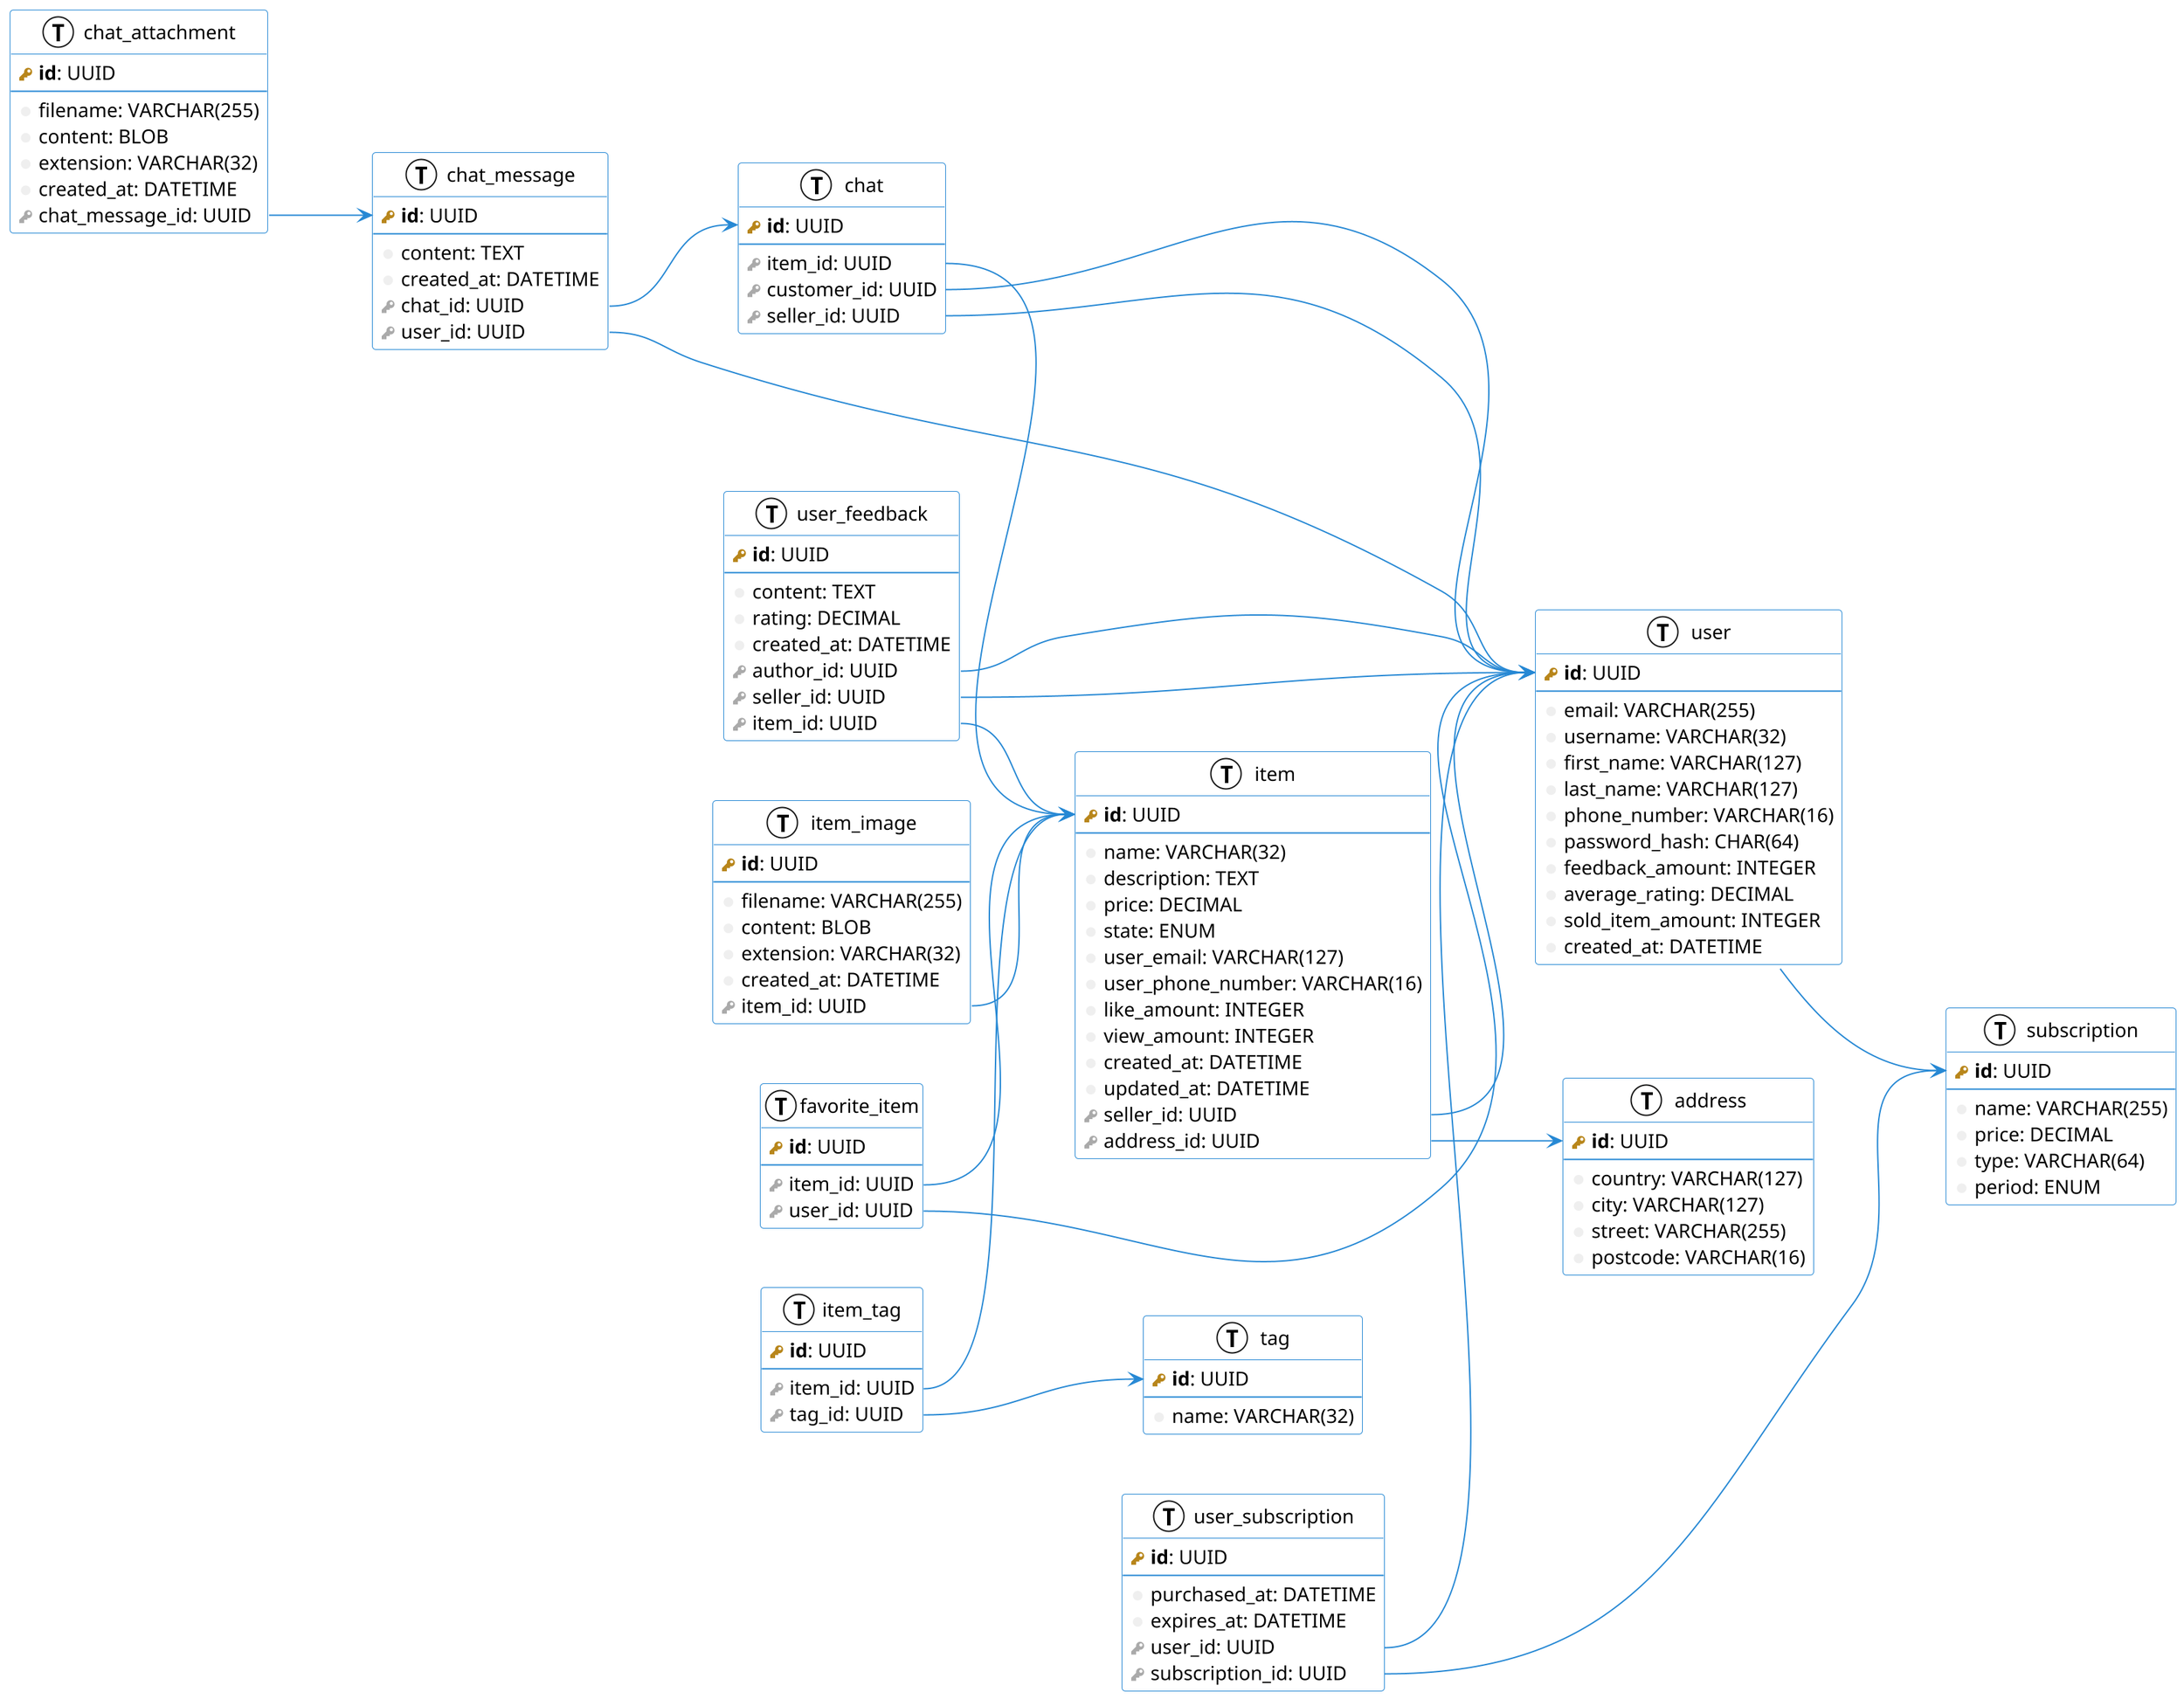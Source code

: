 @startuml
left to right direction
skinparam roundcorner 5
skinparam shadowing false
scale 2

skinparam class {
    BackgroundColor white
    ArrowColor #2688d4
    BorderColor #2688d4
}

!define primary_key(x) <b><color:#b8861b><&key></color> x</b>
!define foreign_key(x) <color:#aaaaaa><&key></color> x
!define column(x) <color:#efefef><&media-record></color> x
!define table(x) entity x << (T, white) >>

table(address) {
    primary_key(id): UUID
    --
    column(country): VARCHAR(127)
    column(city): VARCHAR(127)
    column(street): VARCHAR(255)
    column(postcode): VARCHAR(16)
}

table(subscription) {
    primary_key(id): UUID
    --
    column(name): VARCHAR(255)
    column(price): DECIMAL
    column(type): VARCHAR(64)
    column(period): ENUM
}

table(user) {
    primary_key(id): UUID
    --
    column(email): VARCHAR(255)
    column(username): VARCHAR(32)
    column(first_name): VARCHAR(127)
    column(last_name): VARCHAR(127)
    column(phone_number): VARCHAR(16)
    column(password_hash): CHAR(64)
    column(feedback_amount): INTEGER
    column(average_rating): DECIMAL
    column(sold_item_amount): INTEGER
    column(created_at): DATETIME
}

user::subscription_id --> subscription::id

table(user_subscription) {
    primary_key(id): UUID
    --
    column(purchased_at): DATETIME
    column(expires_at): DATETIME
    foreign_key(user_id): UUID
    foreign_key(subscription_id): UUID
}

user_subscription::user_id --> user::id
user_subscription::subscription_id --> subscription::id

table(item) {
    primary_key(id): UUID
    --
    column(name): VARCHAR(32)
    column(description): TEXT
    column(price): DECIMAL
    column(state): ENUM
    column(user_email): VARCHAR(127)
    column(user_phone_number): VARCHAR(16)
    column(like_amount): INTEGER
    column(view_amount): INTEGER
    column(created_at): DATETIME
    column(updated_at): DATETIME
    foreign_key(seller_id): UUID
    foreign_key(address_id): UUID
}

item::seller_id --> user::id
item::address_id --> address::id

' TODO: item keywords?
' TODO: item color?

table(user_feedback) {
    primary_key(id): UUID
    --
    column(content): TEXT
    column(rating): DECIMAL
    column(created_at): DATETIME
    foreign_key(author_id): UUID
    foreign_key(seller_id): UUID
    foreign_key(item_id): UUID
}

user_feedback::author_id --> user::id
user_feedback::seller_id --> user::id
user_feedback::item_id --> item::id

table(tag) {
    primary_key(id): UUID
    --
    column(name): VARCHAR(32)
}

table(item_tag) {
    primary_key(id): UUID
    --
    foreign_key(item_id): UUID
    foreign_key(tag_id): UUID
}

item_tag::item_id --> item::id
item_tag::tag_id --> tag::id

table(item_image) {
    primary_key(id): UUID
    --
    column(filename): VARCHAR(255)
    column(content): BLOB
    column(extension): VARCHAR(32)
    column(created_at): DATETIME
    foreign_key(item_id): UUID
}

item_image::item_id --> item::id

table(favorite_item) {
    primary_key(id): UUID
    --
    foreign_key(item_id): UUID
    foreign_key(user_id): UUID
}

favorite_item::item_id --> item::id
favorite_item::user_id --> user::id

table(chat) {
    primary_key(id): UUID
    --
    foreign_key(item_id): UUID
    foreign_key(customer_id): UUID
    foreign_key(seller_id): UUID
}

chat::item_id --> item::id
chat::customer_id --> user::id
chat::seller_id --> user::id

table(chat_message) {
    primary_key(id): UUID
    --
    column(content): TEXT
    column(created_at): DATETIME
    foreign_key(chat_id): UUID
    foreign_key(user_id): UUID
}

chat_message::chat_id --> chat::id
chat_message::user_id --> user::id

table(chat_attachment) {
    primary_key(id): UUID
    --
    column(filename): VARCHAR(255)
    column(content): BLOB
    column(extension): VARCHAR(32)
    column(created_at): DATETIME
    foreign_key(chat_message_id): UUID
}

chat_attachment::chat_message_id --> chat_message::id

@enduml
